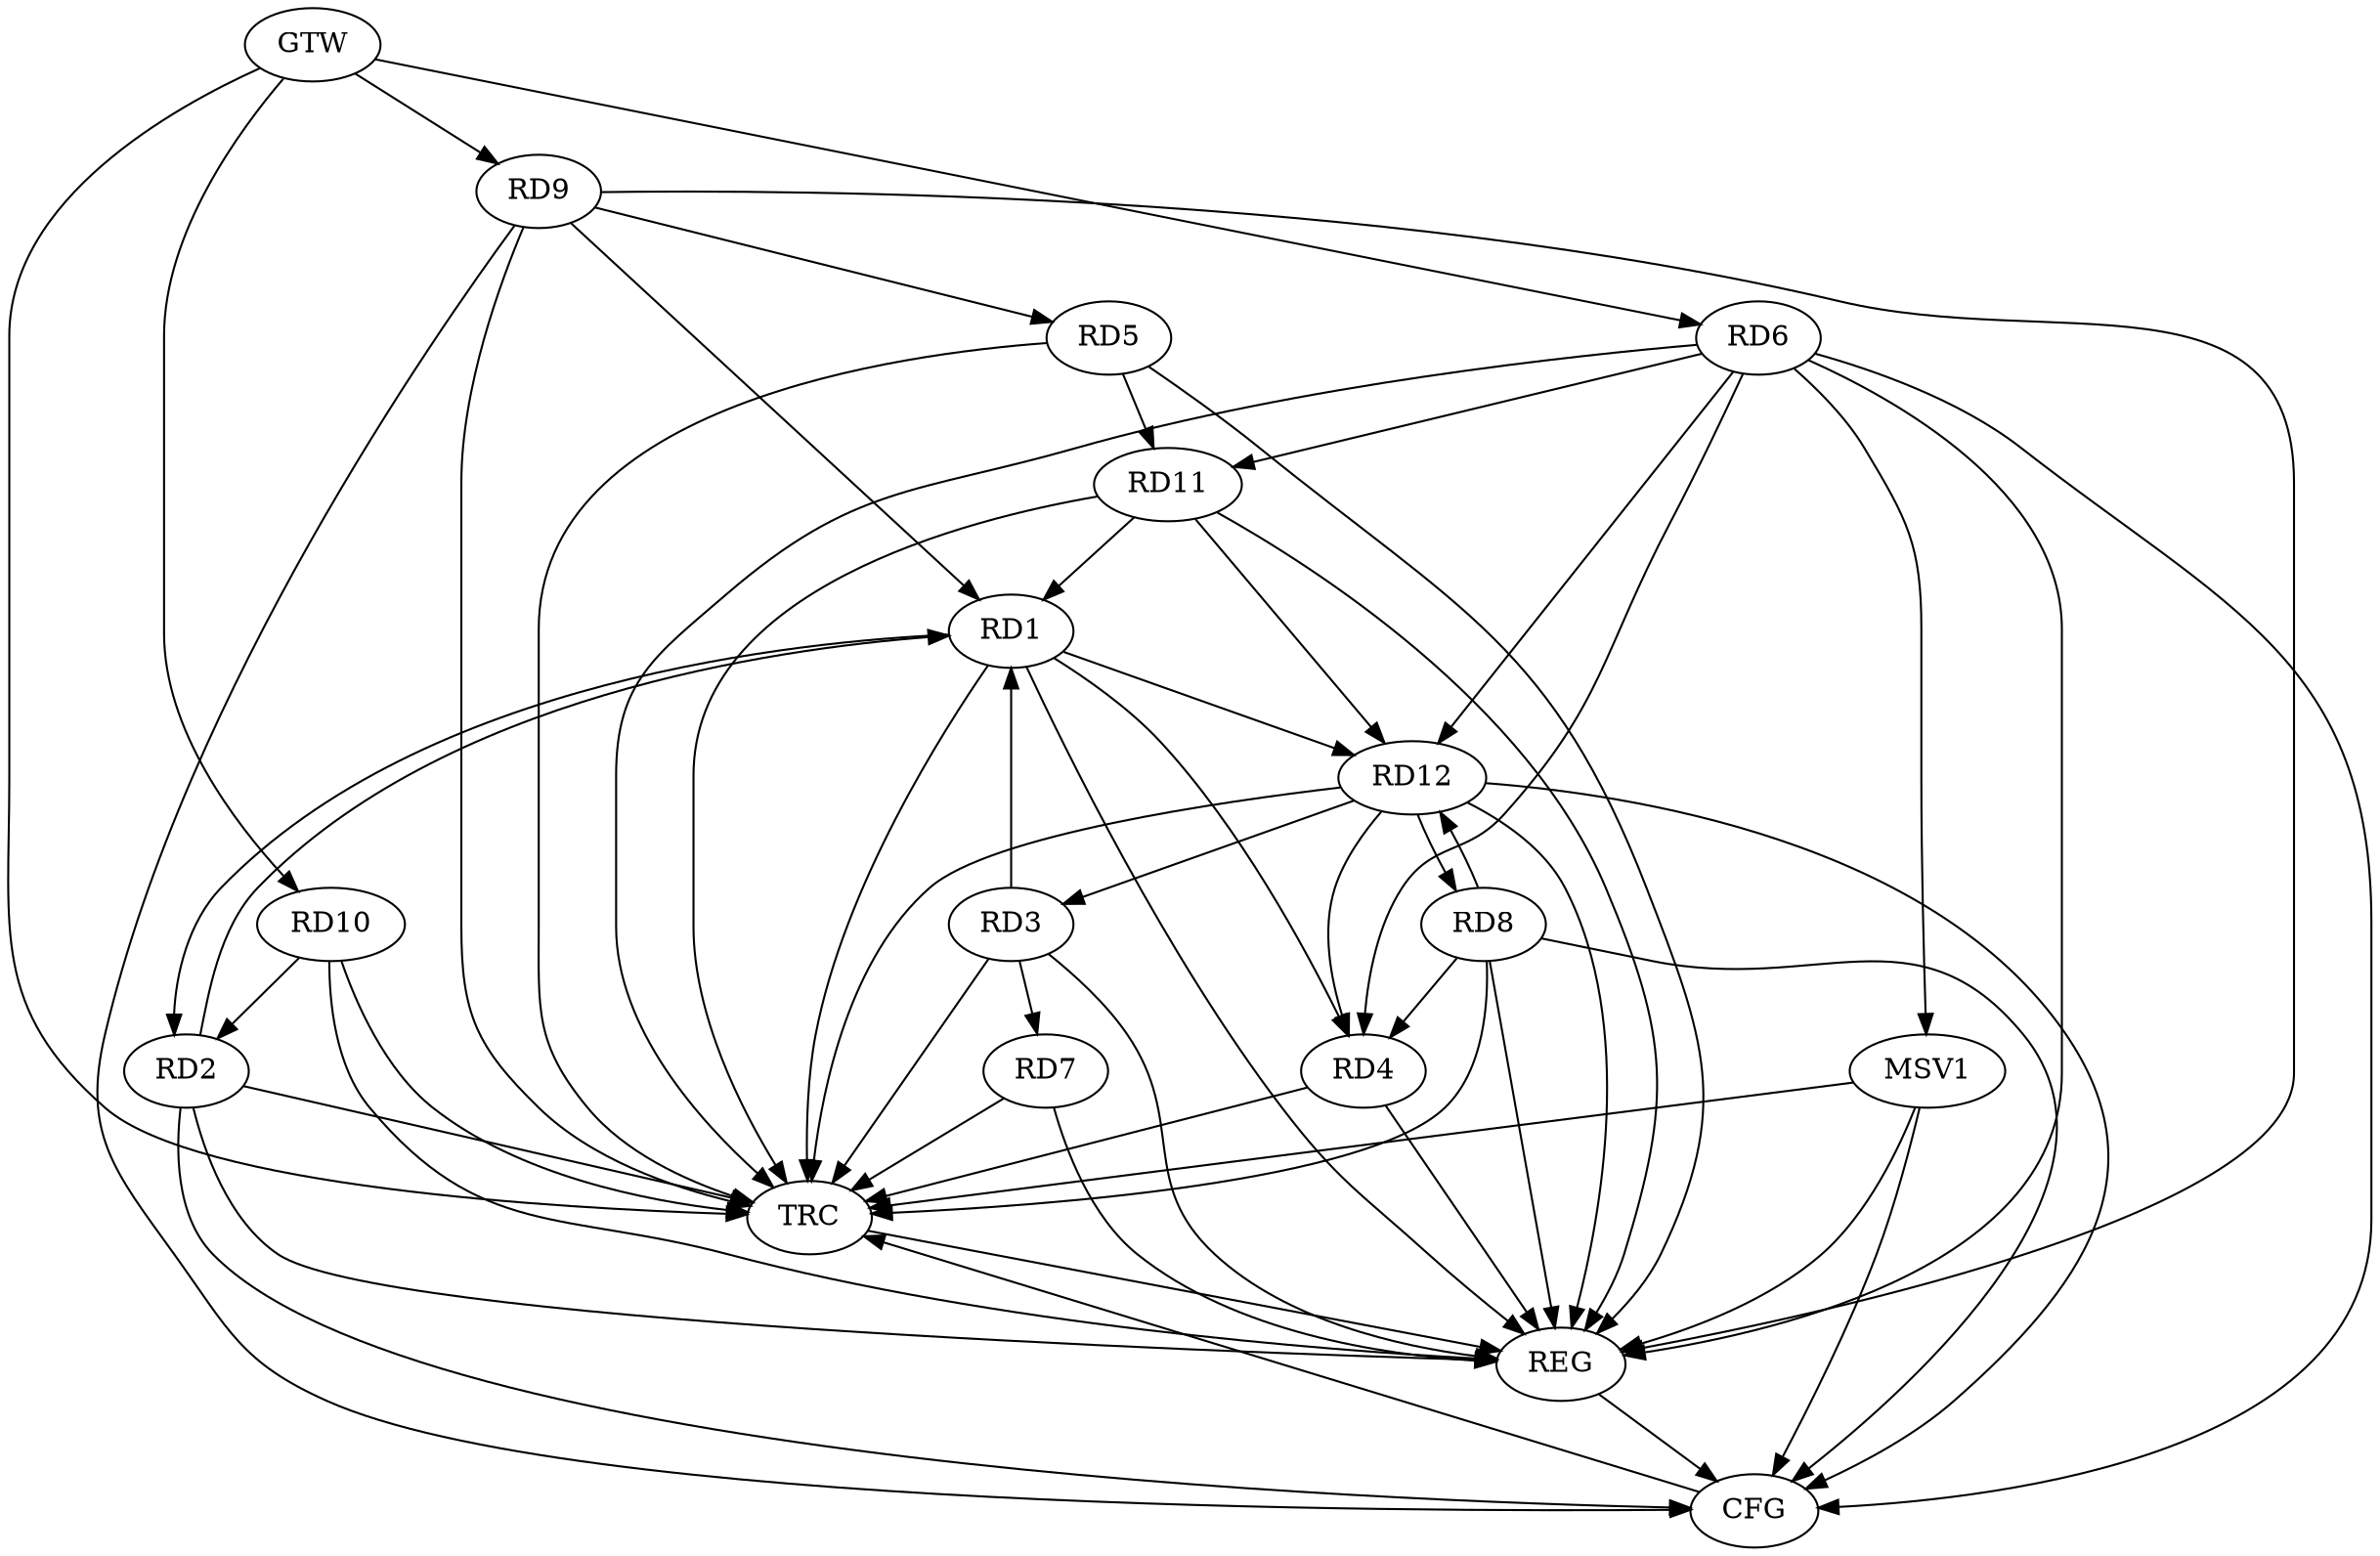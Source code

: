 strict digraph G {
  RD1 [ label="RD1" ];
  RD2 [ label="RD2" ];
  RD3 [ label="RD3" ];
  RD4 [ label="RD4" ];
  RD5 [ label="RD5" ];
  RD6 [ label="RD6" ];
  RD7 [ label="RD7" ];
  RD8 [ label="RD8" ];
  RD9 [ label="RD9" ];
  RD10 [ label="RD10" ];
  RD11 [ label="RD11" ];
  RD12 [ label="RD12" ];
  GTW [ label="GTW" ];
  REG [ label="REG" ];
  CFG [ label="CFG" ];
  TRC [ label="TRC" ];
  MSV1 [ label="MSV1" ];
  RD1 -> RD2;
  RD2 -> RD1;
  RD3 -> RD1;
  RD1 -> RD4;
  RD9 -> RD1;
  RD11 -> RD1;
  RD1 -> RD12;
  RD10 -> RD2;
  RD3 -> RD7;
  RD12 -> RD3;
  RD6 -> RD4;
  RD8 -> RD4;
  RD12 -> RD4;
  RD9 -> RD5;
  RD5 -> RD11;
  RD6 -> RD11;
  RD6 -> RD12;
  RD8 -> RD12;
  RD12 -> RD8;
  RD11 -> RD12;
  GTW -> RD6;
  GTW -> RD9;
  GTW -> RD10;
  RD1 -> REG;
  RD2 -> REG;
  RD3 -> REG;
  RD4 -> REG;
  RD5 -> REG;
  RD6 -> REG;
  RD7 -> REG;
  RD8 -> REG;
  RD9 -> REG;
  RD10 -> REG;
  RD11 -> REG;
  RD12 -> REG;
  RD9 -> CFG;
  RD2 -> CFG;
  RD12 -> CFG;
  RD6 -> CFG;
  RD8 -> CFG;
  REG -> CFG;
  RD1 -> TRC;
  RD2 -> TRC;
  RD3 -> TRC;
  RD4 -> TRC;
  RD5 -> TRC;
  RD6 -> TRC;
  RD7 -> TRC;
  RD8 -> TRC;
  RD9 -> TRC;
  RD10 -> TRC;
  RD11 -> TRC;
  RD12 -> TRC;
  GTW -> TRC;
  CFG -> TRC;
  TRC -> REG;
  RD6 -> MSV1;
  MSV1 -> REG;
  MSV1 -> TRC;
  MSV1 -> CFG;
}
